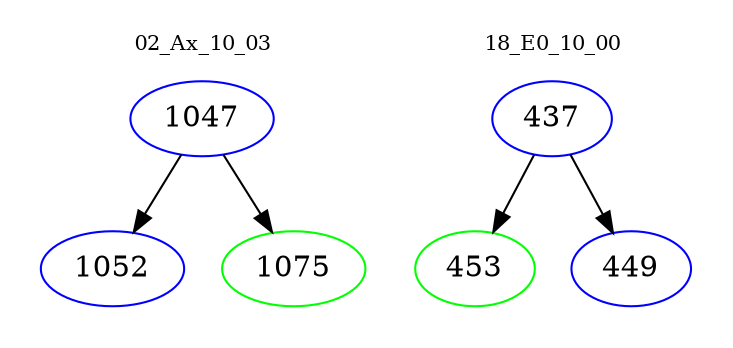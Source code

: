 digraph{
subgraph cluster_0 {
color = white
label = "02_Ax_10_03";
fontsize=10;
T0_1047 [label="1047", color="blue"]
T0_1047 -> T0_1052 [color="black"]
T0_1052 [label="1052", color="blue"]
T0_1047 -> T0_1075 [color="black"]
T0_1075 [label="1075", color="green"]
}
subgraph cluster_1 {
color = white
label = "18_E0_10_00";
fontsize=10;
T1_437 [label="437", color="blue"]
T1_437 -> T1_453 [color="black"]
T1_453 [label="453", color="green"]
T1_437 -> T1_449 [color="black"]
T1_449 [label="449", color="blue"]
}
}
